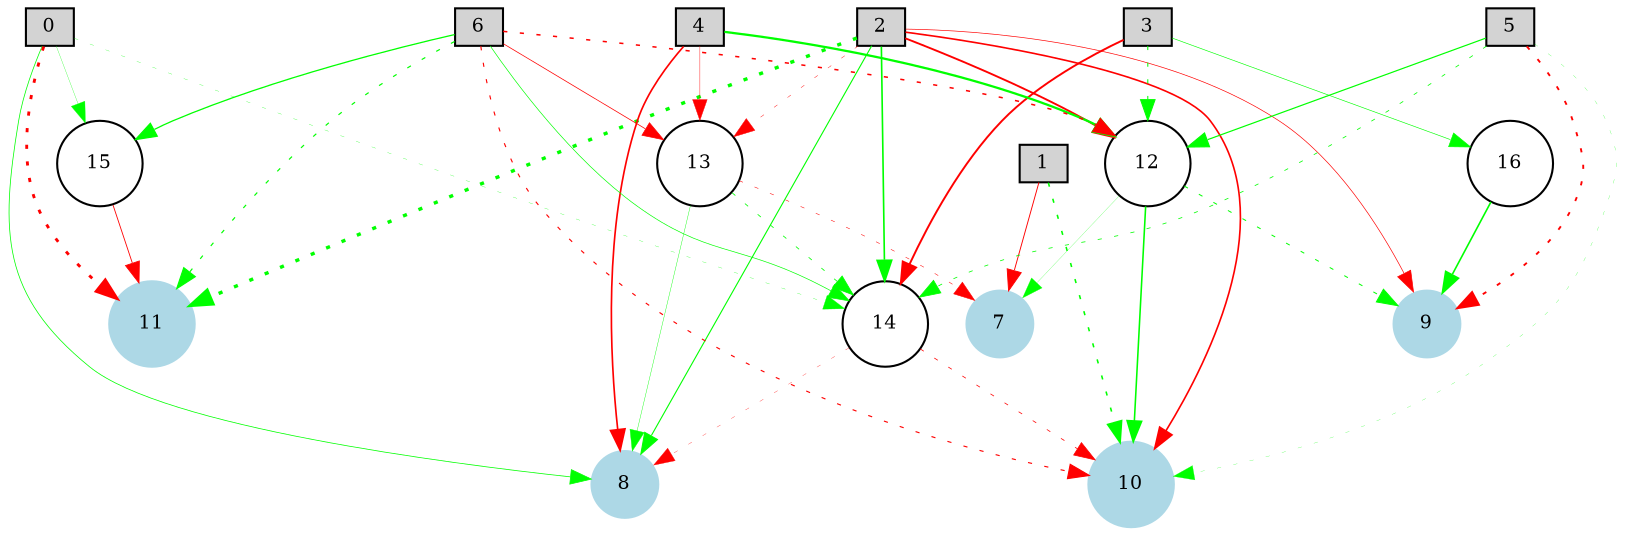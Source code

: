 digraph {
	node [fontsize=9 height=0.2 shape=circle width=0.2]
		0 [shape=box style=filled]
		1 [shape=box style=filled]
		2 [shape=box style=filled]
		3 [shape=box style=filled]
		4 [shape=box style=filled]
		5 [shape=box style=filled]
		6 [shape=box style=filled]
		7 [color=lightblue style=filled]
		8 [color=lightblue style=filled]
		9 [color=lightblue style=filled]
		10 [color=lightblue style=filled]
		11 [color=lightblue style=filled]
			5 -> 9 [color=red penwidth=0.9051311674995155 style=dotted]
			14 -> 10 [color=red penwidth=0.3596129719990714 style=dotted]
			4 -> 8 [color=red penwidth=0.8041002039086261 style=solid]
			6 -> 11 [color=green penwidth=0.5713219184281495 style=dotted]
			0 -> 14 [color=green penwidth=0.1312632196842103 style=dotted]
			12 -> 7 [color=green penwidth=0.10009156911714116 style=solid]
			2 -> 10 [color=red penwidth=0.7879626209854483 style=solid]
			1 -> 10 [color=green penwidth=0.7577521464809032 style=dotted]
			4 -> 12 [color=green penwidth=1.0880615131098799 style=solid]
			2 -> 12 [color=red penwidth=0.9092204426435222 style=solid]
			13 -> 8 [color=green penwidth=0.1930392677890691 style=solid]
			12 -> 10 [color=green penwidth=0.7591081598924976 style=solid]
			6 -> 12 [color=red penwidth=0.7332269701915937 style=dotted]
			2 -> 14 [color=green penwidth=0.7888383818426071 style=solid]
			12 -> 9 [color=green penwidth=0.47693270801044785 style=dotted]
			3 -> 14 [color=red penwidth=0.9299497637756193 style=solid]
			6 -> 14 [color=green penwidth=0.3231457819992729 style=solid]
			4 -> 13 [color=red penwidth=0.19324546608000442 style=solid]
			0 -> 8 [color=green penwidth=0.3632983278937031 style=solid]
			5 -> 10 [color=green penwidth=0.1110268448466114 style=dotted]
			0 -> 15 [color=green penwidth=0.1369247115465967 style=solid]
			2 -> 9 [color=red penwidth=0.3228086439840696 style=solid]
			15 -> 11 [color=red penwidth=0.41177887001032065 style=solid]
			13 -> 14 [color=green penwidth=0.38322250724342233 style=dotted]
			5 -> 12 [color=green penwidth=0.5723775590335887 style=solid]
			6 -> 10 [color=red penwidth=0.5441958716564734 style=dotted]
			2 -> 11 [color=green penwidth=1.6483942358177248 style=dotted]
			2 -> 13 [color=red penwidth=0.20315101425246176 style=dotted]
			14 -> 8 [color=red penwidth=0.1484219979189331 style=dotted]
			5 -> 14 [color=green penwidth=0.37114677742868274 style=dotted]
			16 -> 9 [color=green penwidth=0.7721567207720741 style=solid]
			0 -> 11 [color=red penwidth=1.3766761417492057 style=dotted]
			13 -> 7 [color=red penwidth=0.25093149115097413 style=dotted]
			6 -> 13 [color=red penwidth=0.35203203984210585 style=solid]
			1 -> 7 [color=red penwidth=0.4467077157321854 style=solid]
			3 -> 16 [color=green penwidth=0.30000000000000004 style=solid]
			3 -> 12 [color=green penwidth=0.48673372752345523 style=dotted]
			6 -> 15 [color=green penwidth=0.6096967647977531 style=solid]
			2 -> 8 [color=green penwidth=0.5290115247699684 style=solid]
}